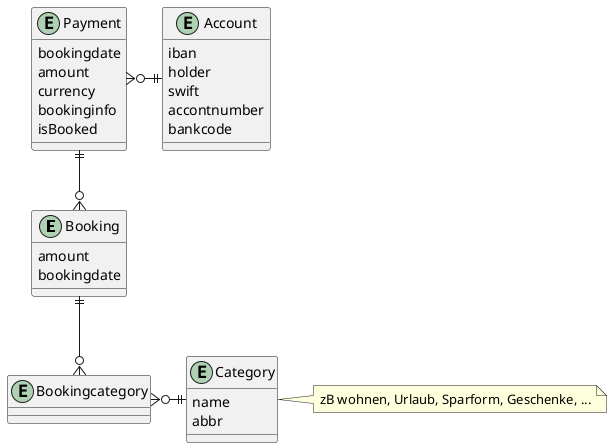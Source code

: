@startuml

entity Booking {
     amount
     bookingdate
}

entity Account {
     iban
     holder
     swift
     accontnumber
     bankcode
}

entity Payment {
     bookingdate
     amount
     currency
     bookinginfo
     isBooked
}

entity Category {
     name
     abbr
}
note right: zB wohnen, Urlaub, Sparform, Geschenke, ...

entity Bookingcategory {

}

Payment }o-r-|| Account
Payment  ||--o{ Booking

Booking  ||--o{  Bookingcategory
Category  ||-l-o{  Bookingcategory
@enduml